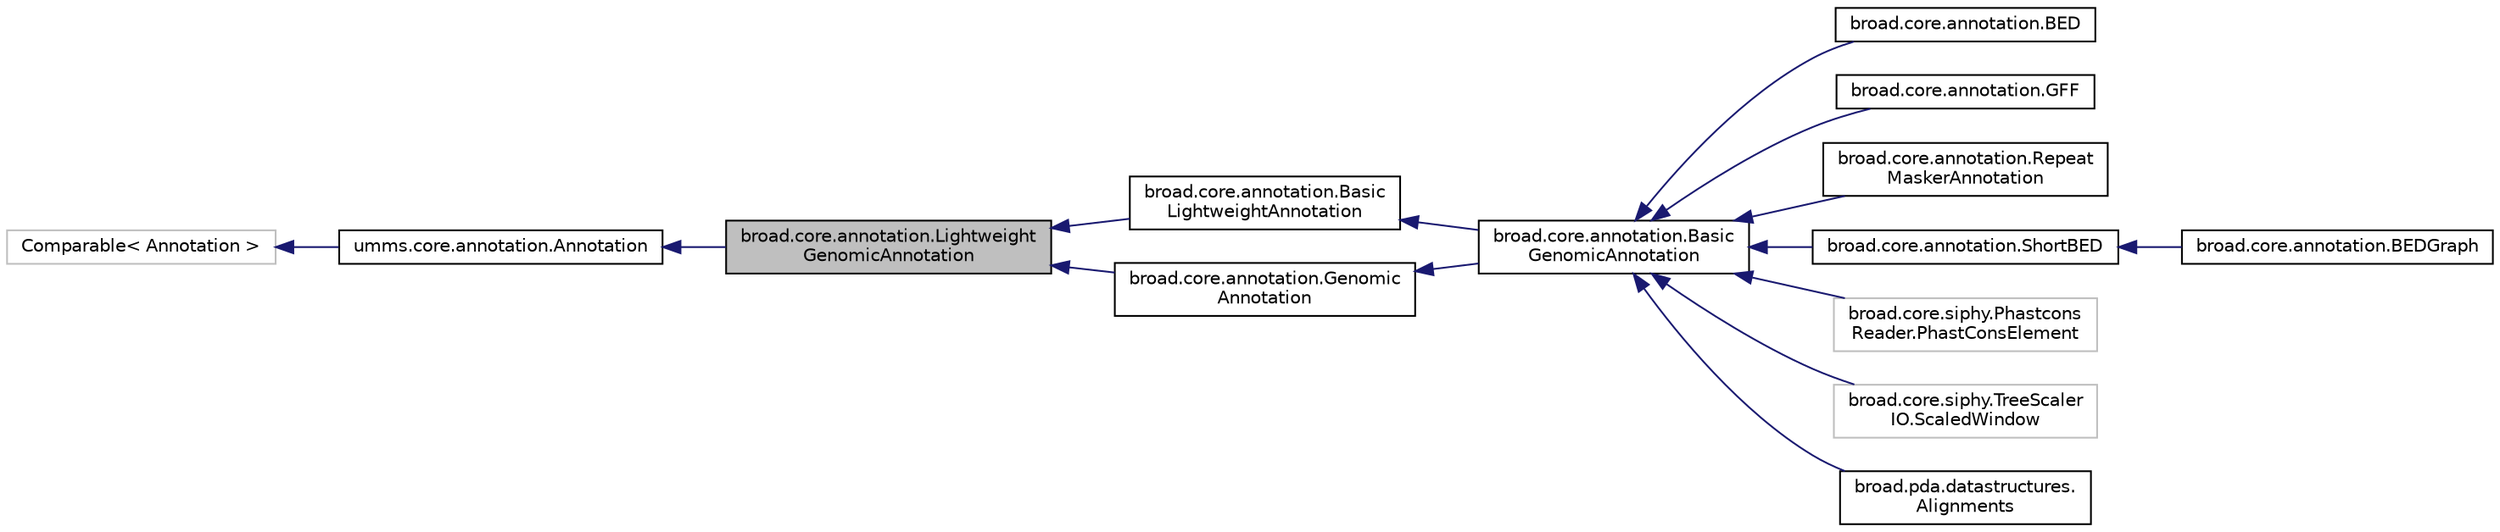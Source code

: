 digraph "broad.core.annotation.LightweightGenomicAnnotation"
{
  edge [fontname="Helvetica",fontsize="10",labelfontname="Helvetica",labelfontsize="10"];
  node [fontname="Helvetica",fontsize="10",shape=record];
  rankdir="LR";
  Node1 [label="broad.core.annotation.Lightweight\lGenomicAnnotation",height=0.2,width=0.4,color="black", fillcolor="grey75", style="filled" fontcolor="black"];
  Node2 -> Node1 [dir="back",color="midnightblue",fontsize="10",style="solid"];
  Node2 [label="umms.core.annotation.Annotation",height=0.2,width=0.4,color="black", fillcolor="white", style="filled",URL="$interfaceumms_1_1core_1_1annotation_1_1_annotation.html"];
  Node3 -> Node2 [dir="back",color="midnightblue",fontsize="10",style="solid"];
  Node3 [label="Comparable\< Annotation \>",height=0.2,width=0.4,color="grey75", fillcolor="white", style="filled"];
  Node1 -> Node4 [dir="back",color="midnightblue",fontsize="10",style="solid"];
  Node4 [label="broad.core.annotation.Basic\lLightweightAnnotation",height=0.2,width=0.4,color="black", fillcolor="white", style="filled",URL="$classbroad_1_1core_1_1annotation_1_1_basic_lightweight_annotation.html"];
  Node4 -> Node5 [dir="back",color="midnightblue",fontsize="10",style="solid"];
  Node5 [label="broad.core.annotation.Basic\lGenomicAnnotation",height=0.2,width=0.4,color="black", fillcolor="white", style="filled",URL="$classbroad_1_1core_1_1annotation_1_1_basic_genomic_annotation.html"];
  Node5 -> Node6 [dir="back",color="midnightblue",fontsize="10",style="solid"];
  Node6 [label="broad.core.annotation.BED",height=0.2,width=0.4,color="black", fillcolor="white", style="filled",URL="$classbroad_1_1core_1_1annotation_1_1_b_e_d.html"];
  Node5 -> Node7 [dir="back",color="midnightblue",fontsize="10",style="solid"];
  Node7 [label="broad.core.annotation.GFF",height=0.2,width=0.4,color="black", fillcolor="white", style="filled",URL="$classbroad_1_1core_1_1annotation_1_1_g_f_f.html"];
  Node5 -> Node8 [dir="back",color="midnightblue",fontsize="10",style="solid"];
  Node8 [label="broad.core.annotation.Repeat\lMaskerAnnotation",height=0.2,width=0.4,color="black", fillcolor="white", style="filled",URL="$classbroad_1_1core_1_1annotation_1_1_repeat_masker_annotation.html"];
  Node5 -> Node9 [dir="back",color="midnightblue",fontsize="10",style="solid"];
  Node9 [label="broad.core.annotation.ShortBED",height=0.2,width=0.4,color="black", fillcolor="white", style="filled",URL="$classbroad_1_1core_1_1annotation_1_1_short_b_e_d.html"];
  Node9 -> Node10 [dir="back",color="midnightblue",fontsize="10",style="solid"];
  Node10 [label="broad.core.annotation.BEDGraph",height=0.2,width=0.4,color="black", fillcolor="white", style="filled",URL="$classbroad_1_1core_1_1annotation_1_1_b_e_d_graph.html"];
  Node5 -> Node11 [dir="back",color="midnightblue",fontsize="10",style="solid"];
  Node11 [label="broad.core.siphy.Phastcons\lReader.PhastConsElement",height=0.2,width=0.4,color="grey75", fillcolor="white", style="filled"];
  Node5 -> Node12 [dir="back",color="midnightblue",fontsize="10",style="solid"];
  Node12 [label="broad.core.siphy.TreeScaler\lIO.ScaledWindow",height=0.2,width=0.4,color="grey75", fillcolor="white", style="filled"];
  Node5 -> Node13 [dir="back",color="midnightblue",fontsize="10",style="solid"];
  Node13 [label="broad.pda.datastructures.\lAlignments",height=0.2,width=0.4,color="black", fillcolor="white", style="filled",URL="$classbroad_1_1pda_1_1datastructures_1_1_alignments.html"];
  Node1 -> Node14 [dir="back",color="midnightblue",fontsize="10",style="solid"];
  Node14 [label="broad.core.annotation.Genomic\lAnnotation",height=0.2,width=0.4,color="black", fillcolor="white", style="filled",URL="$interfacebroad_1_1core_1_1annotation_1_1_genomic_annotation.html"];
  Node14 -> Node5 [dir="back",color="midnightblue",fontsize="10",style="solid"];
}
